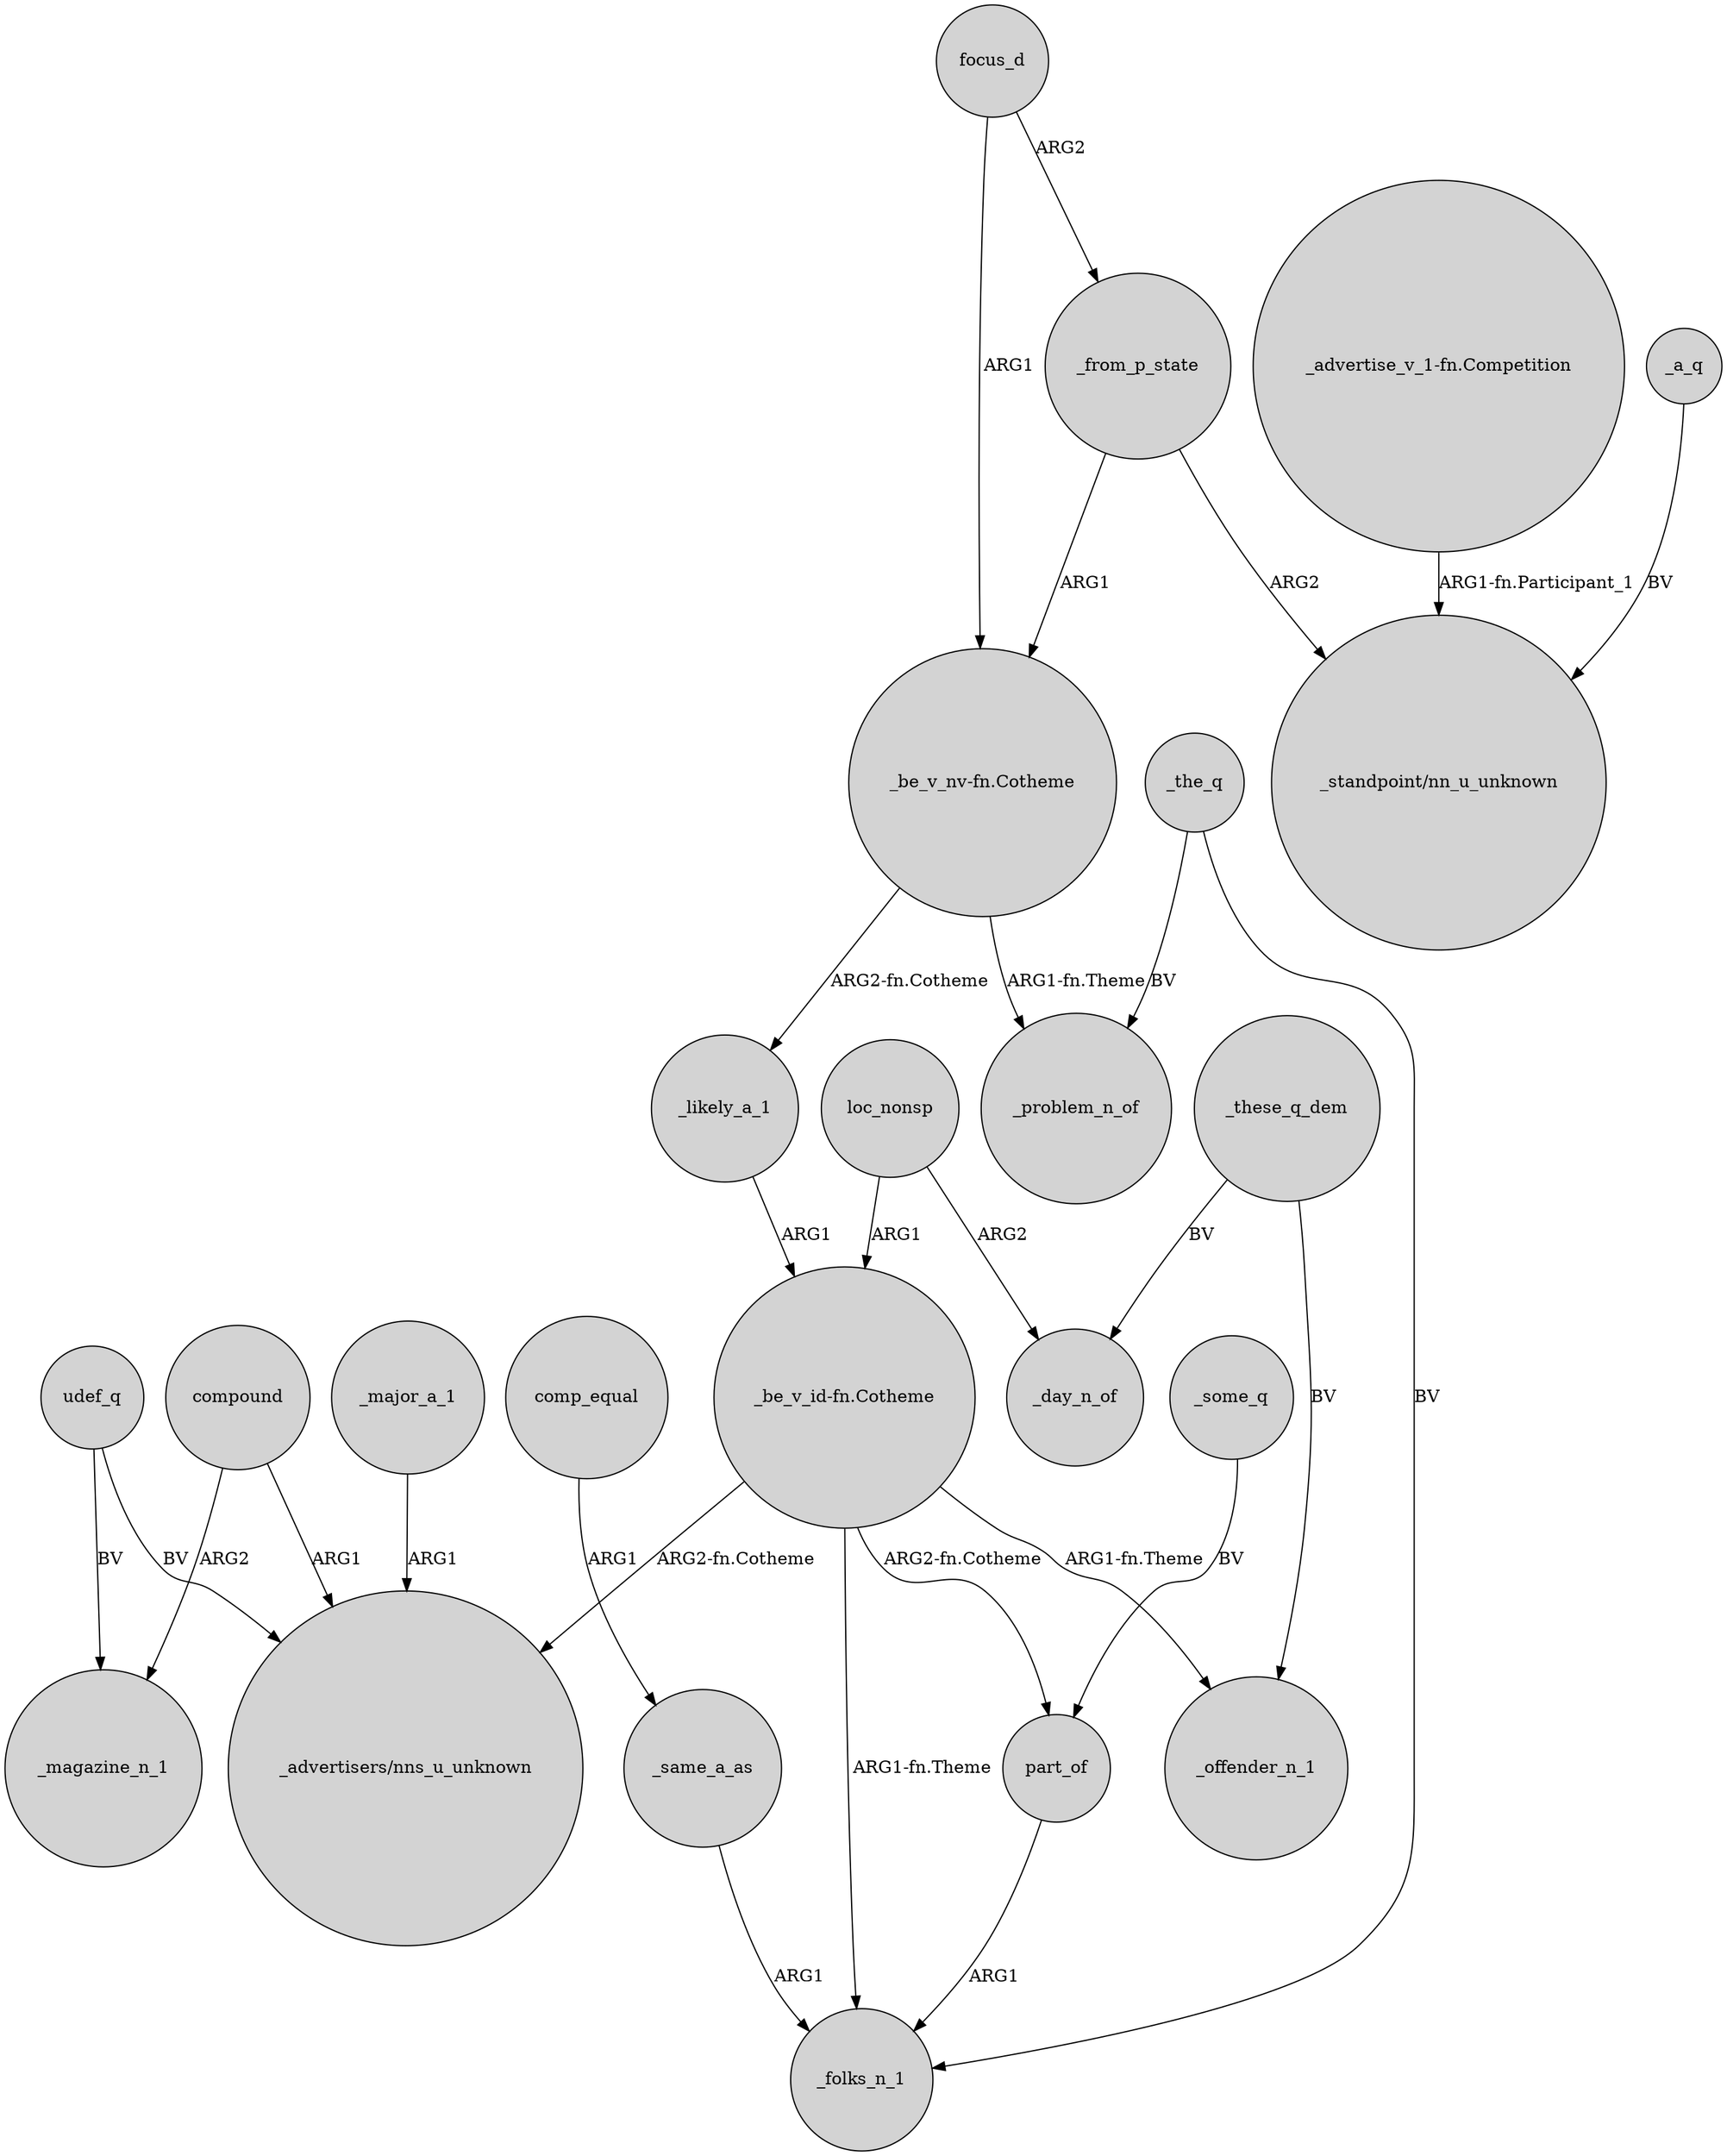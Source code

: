 digraph {
	node [shape=circle style=filled]
	loc_nonsp -> "_be_v_id-fn.Cotheme" [label=ARG1]
	_likely_a_1 -> "_be_v_id-fn.Cotheme" [label=ARG1]
	focus_d -> _from_p_state [label=ARG2]
	comp_equal -> _same_a_as [label=ARG1]
	_major_a_1 -> "_advertisers/nns_u_unknown" [label=ARG1]
	udef_q -> "_advertisers/nns_u_unknown" [label=BV]
	_the_q -> _folks_n_1 [label=BV]
	compound -> _magazine_n_1 [label=ARG2]
	"_be_v_id-fn.Cotheme" -> _folks_n_1 [label="ARG1-fn.Theme"]
	focus_d -> "_be_v_nv-fn.Cotheme" [label=ARG1]
	"_be_v_nv-fn.Cotheme" -> _likely_a_1 [label="ARG2-fn.Cotheme"]
	"_be_v_id-fn.Cotheme" -> part_of [label="ARG2-fn.Cotheme"]
	_these_q_dem -> _day_n_of [label=BV]
	"_be_v_id-fn.Cotheme" -> "_advertisers/nns_u_unknown" [label="ARG2-fn.Cotheme"]
	_a_q -> "_standpoint/nn_u_unknown" [label=BV]
	_some_q -> part_of [label=BV]
	_the_q -> _problem_n_of [label=BV]
	"_be_v_nv-fn.Cotheme" -> _problem_n_of [label="ARG1-fn.Theme"]
	_from_p_state -> "_be_v_nv-fn.Cotheme" [label=ARG1]
	_from_p_state -> "_standpoint/nn_u_unknown" [label=ARG2]
	compound -> "_advertisers/nns_u_unknown" [label=ARG1]
	_same_a_as -> _folks_n_1 [label=ARG1]
	"_advertise_v_1-fn.Competition" -> "_standpoint/nn_u_unknown" [label="ARG1-fn.Participant_1"]
	_these_q_dem -> _offender_n_1 [label=BV]
	udef_q -> _magazine_n_1 [label=BV]
	"_be_v_id-fn.Cotheme" -> _offender_n_1 [label="ARG1-fn.Theme"]
	loc_nonsp -> _day_n_of [label=ARG2]
	part_of -> _folks_n_1 [label=ARG1]
}
